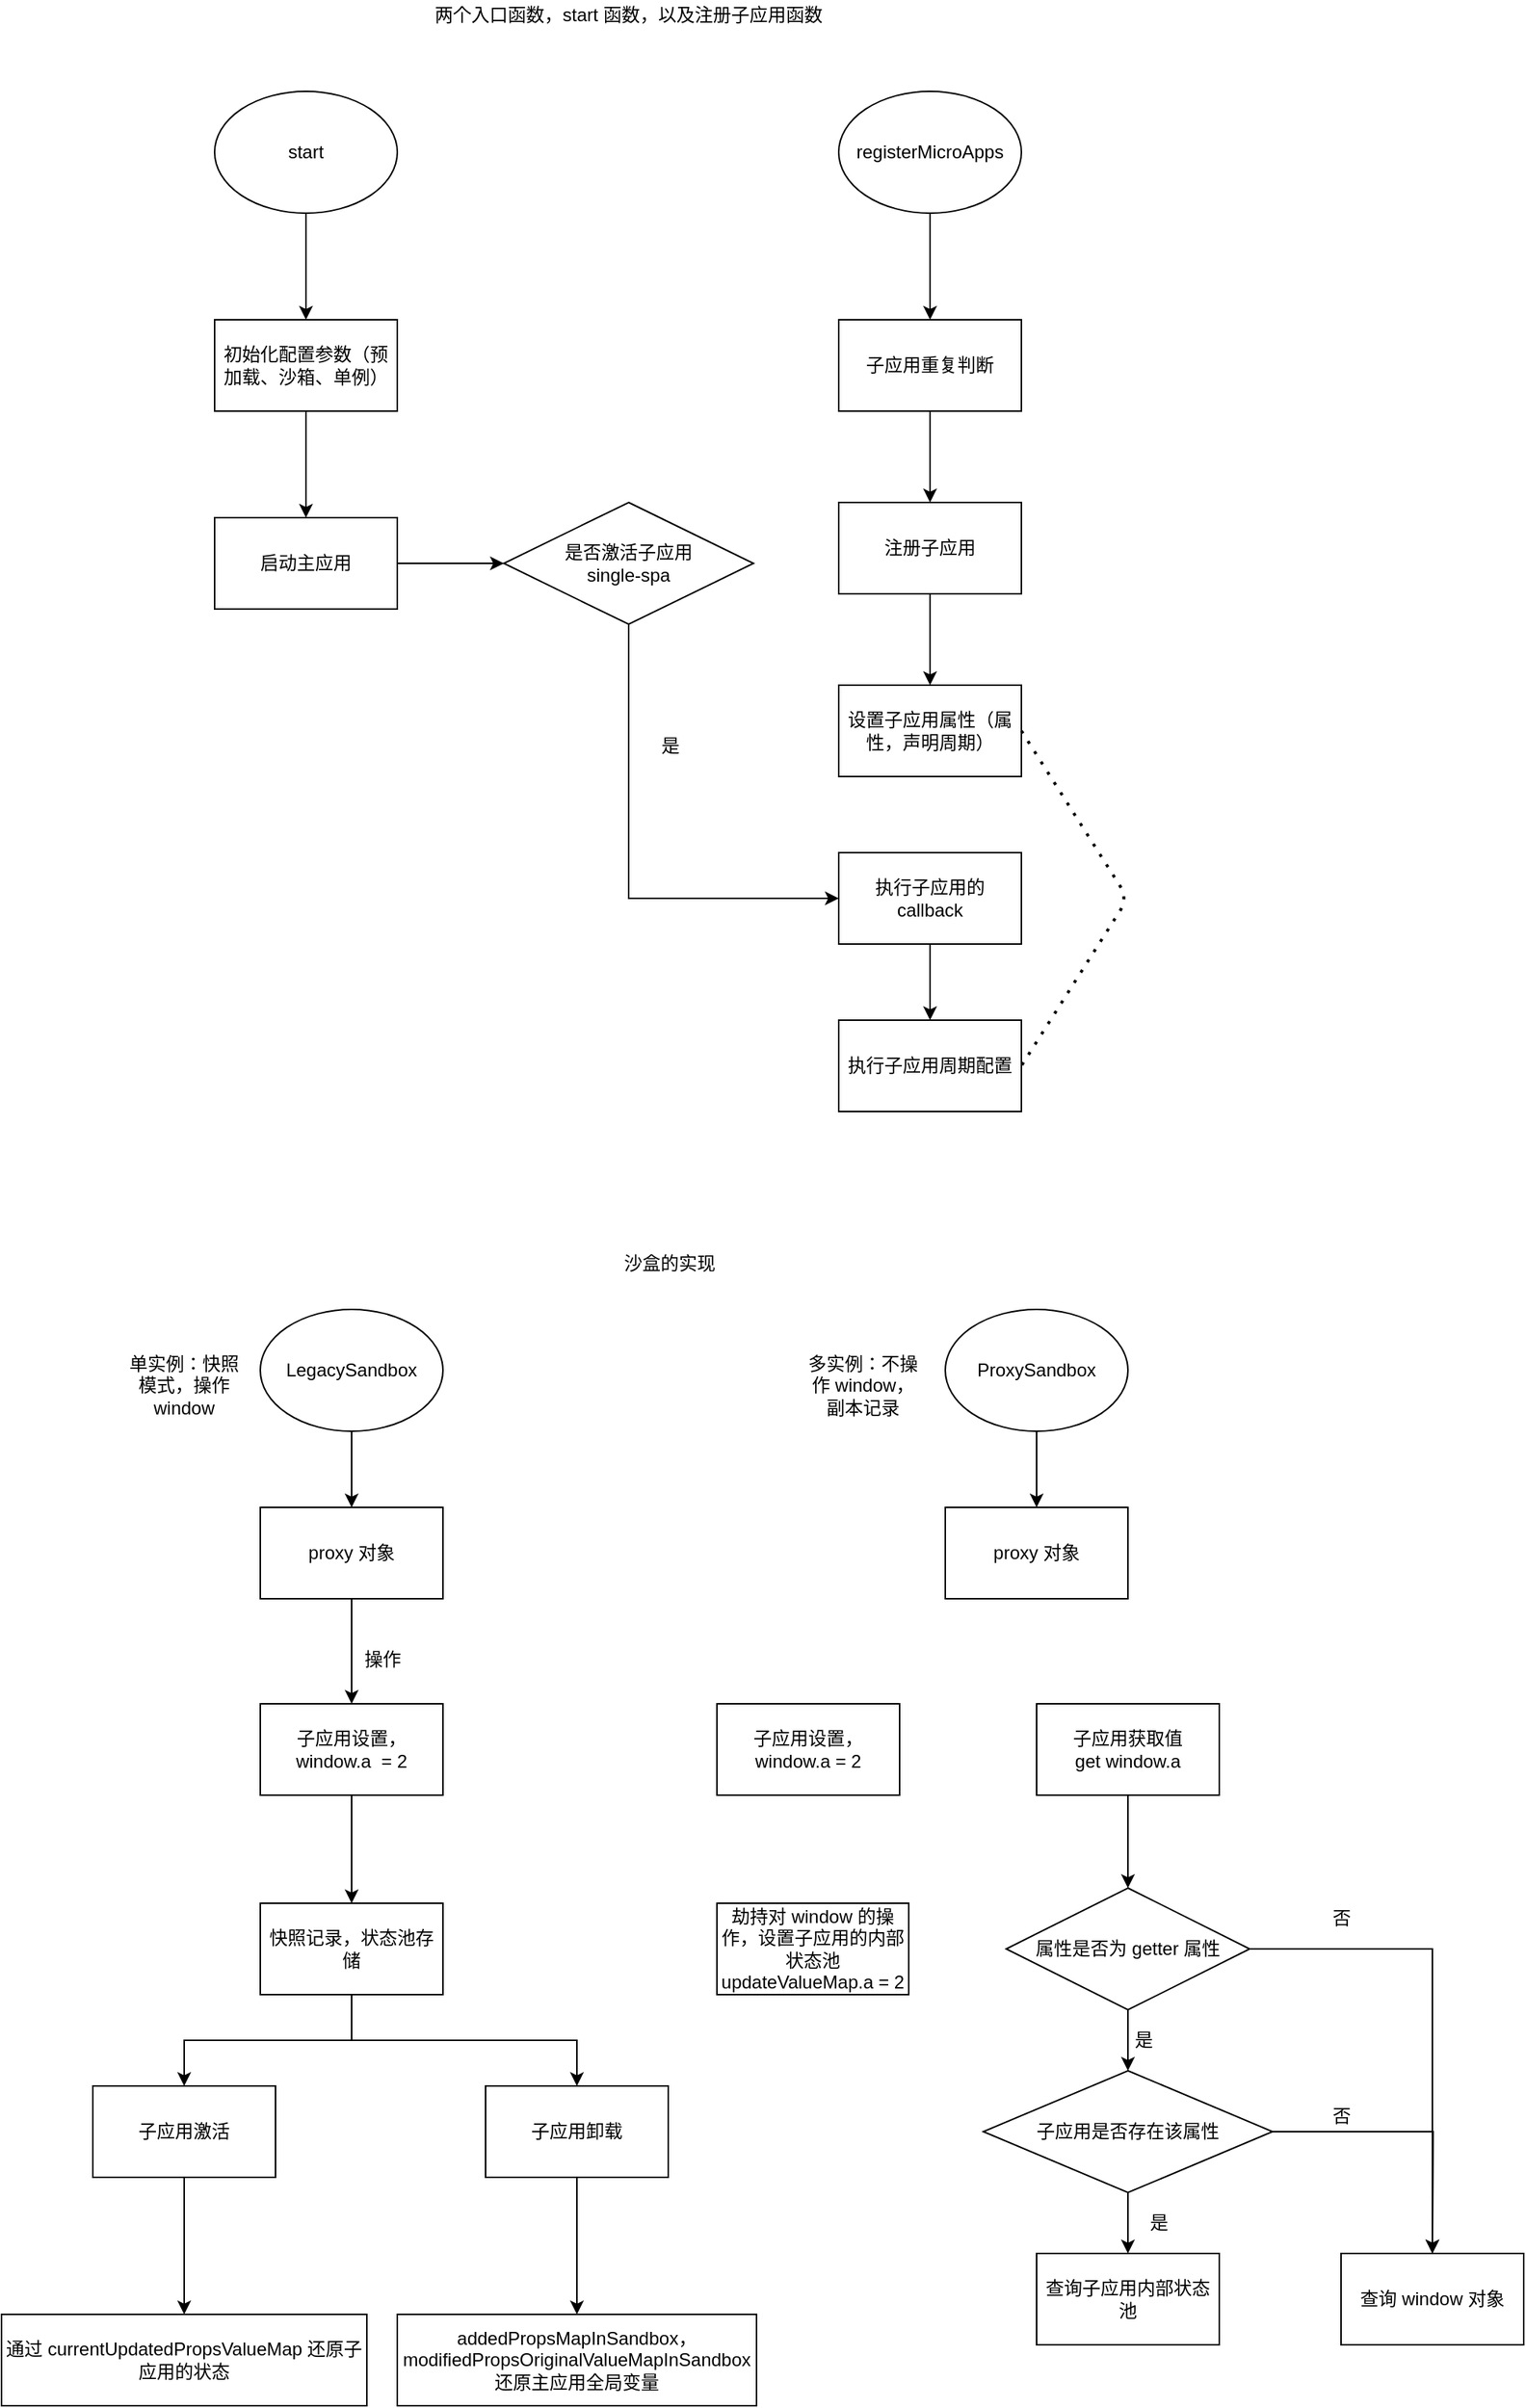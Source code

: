 <mxfile version="13.11.0" type="github">
  <diagram id="gCQoyacJChci58RxBrDn" name="Page-1">
    <mxGraphModel dx="2013" dy="763" grid="1" gridSize="10" guides="1" tooltips="1" connect="1" arrows="1" fold="1" page="1" pageScale="1" pageWidth="827" pageHeight="1169" math="0" shadow="0">
      <root>
        <mxCell id="0" />
        <mxCell id="1" parent="0" />
        <mxCell id="BjMoMa6c4h5XeE3X_5X_-3" style="edgeStyle=orthogonalEdgeStyle;rounded=0;orthogonalLoop=1;jettySize=auto;html=1;exitX=0.5;exitY=1;exitDx=0;exitDy=0;entryX=0.5;entryY=0;entryDx=0;entryDy=0;" edge="1" parent="1" source="BjMoMa6c4h5XeE3X_5X_-1" target="BjMoMa6c4h5XeE3X_5X_-2">
          <mxGeometry relative="1" as="geometry" />
        </mxCell>
        <mxCell id="BjMoMa6c4h5XeE3X_5X_-1" value="start" style="ellipse;whiteSpace=wrap;html=1;" vertex="1" parent="1">
          <mxGeometry x="100" y="110" width="120" height="80" as="geometry" />
        </mxCell>
        <mxCell id="BjMoMa6c4h5XeE3X_5X_-5" style="edgeStyle=orthogonalEdgeStyle;rounded=0;orthogonalLoop=1;jettySize=auto;html=1;exitX=0.5;exitY=1;exitDx=0;exitDy=0;" edge="1" parent="1" source="BjMoMa6c4h5XeE3X_5X_-2" target="BjMoMa6c4h5XeE3X_5X_-4">
          <mxGeometry relative="1" as="geometry" />
        </mxCell>
        <mxCell id="BjMoMa6c4h5XeE3X_5X_-2" value="初始化配置参数（预加载、沙箱、单例）" style="rounded=0;whiteSpace=wrap;html=1;" vertex="1" parent="1">
          <mxGeometry x="100" y="260" width="120" height="60" as="geometry" />
        </mxCell>
        <mxCell id="BjMoMa6c4h5XeE3X_5X_-7" style="edgeStyle=orthogonalEdgeStyle;rounded=0;orthogonalLoop=1;jettySize=auto;html=1;" edge="1" parent="1" source="BjMoMa6c4h5XeE3X_5X_-4" target="BjMoMa6c4h5XeE3X_5X_-6">
          <mxGeometry relative="1" as="geometry" />
        </mxCell>
        <mxCell id="BjMoMa6c4h5XeE3X_5X_-4" value="启动主应用" style="rounded=0;whiteSpace=wrap;html=1;" vertex="1" parent="1">
          <mxGeometry x="100" y="390" width="120" height="60" as="geometry" />
        </mxCell>
        <mxCell id="BjMoMa6c4h5XeE3X_5X_-19" style="edgeStyle=orthogonalEdgeStyle;rounded=0;orthogonalLoop=1;jettySize=auto;html=1;exitX=0.5;exitY=1;exitDx=0;exitDy=0;entryX=0;entryY=0.5;entryDx=0;entryDy=0;" edge="1" parent="1" source="BjMoMa6c4h5XeE3X_5X_-6" target="BjMoMa6c4h5XeE3X_5X_-15">
          <mxGeometry relative="1" as="geometry" />
        </mxCell>
        <mxCell id="BjMoMa6c4h5XeE3X_5X_-6" value="是否激活子应用&lt;br&gt;single-spa" style="rhombus;whiteSpace=wrap;html=1;" vertex="1" parent="1">
          <mxGeometry x="290" y="380" width="164" height="80" as="geometry" />
        </mxCell>
        <mxCell id="BjMoMa6c4h5XeE3X_5X_-10" style="edgeStyle=orthogonalEdgeStyle;rounded=0;orthogonalLoop=1;jettySize=auto;html=1;exitX=0.5;exitY=1;exitDx=0;exitDy=0;" edge="1" parent="1" source="BjMoMa6c4h5XeE3X_5X_-8" target="BjMoMa6c4h5XeE3X_5X_-9">
          <mxGeometry relative="1" as="geometry" />
        </mxCell>
        <mxCell id="BjMoMa6c4h5XeE3X_5X_-8" value="registerMicroApps" style="ellipse;whiteSpace=wrap;html=1;" vertex="1" parent="1">
          <mxGeometry x="510" y="110" width="120" height="80" as="geometry" />
        </mxCell>
        <mxCell id="BjMoMa6c4h5XeE3X_5X_-12" style="edgeStyle=orthogonalEdgeStyle;rounded=0;orthogonalLoop=1;jettySize=auto;html=1;exitX=0.5;exitY=1;exitDx=0;exitDy=0;" edge="1" parent="1" source="BjMoMa6c4h5XeE3X_5X_-9" target="BjMoMa6c4h5XeE3X_5X_-11">
          <mxGeometry relative="1" as="geometry" />
        </mxCell>
        <mxCell id="BjMoMa6c4h5XeE3X_5X_-9" value="子应用重复判断" style="rounded=0;whiteSpace=wrap;html=1;" vertex="1" parent="1">
          <mxGeometry x="510" y="260" width="120" height="60" as="geometry" />
        </mxCell>
        <mxCell id="BjMoMa6c4h5XeE3X_5X_-14" style="edgeStyle=orthogonalEdgeStyle;rounded=0;orthogonalLoop=1;jettySize=auto;html=1;exitX=0.5;exitY=1;exitDx=0;exitDy=0;entryX=0.5;entryY=0;entryDx=0;entryDy=0;" edge="1" parent="1" source="BjMoMa6c4h5XeE3X_5X_-11" target="BjMoMa6c4h5XeE3X_5X_-13">
          <mxGeometry relative="1" as="geometry" />
        </mxCell>
        <mxCell id="BjMoMa6c4h5XeE3X_5X_-11" value="注册子应用" style="rounded=0;whiteSpace=wrap;html=1;" vertex="1" parent="1">
          <mxGeometry x="510" y="380" width="120" height="60" as="geometry" />
        </mxCell>
        <mxCell id="BjMoMa6c4h5XeE3X_5X_-13" value="设置子应用属性（属性，声明周期）" style="rounded=0;whiteSpace=wrap;html=1;" vertex="1" parent="1">
          <mxGeometry x="510" y="500" width="120" height="60" as="geometry" />
        </mxCell>
        <mxCell id="BjMoMa6c4h5XeE3X_5X_-22" style="edgeStyle=orthogonalEdgeStyle;rounded=0;orthogonalLoop=1;jettySize=auto;html=1;exitX=0.5;exitY=1;exitDx=0;exitDy=0;" edge="1" parent="1" source="BjMoMa6c4h5XeE3X_5X_-15" target="BjMoMa6c4h5XeE3X_5X_-21">
          <mxGeometry relative="1" as="geometry" />
        </mxCell>
        <mxCell id="BjMoMa6c4h5XeE3X_5X_-15" value="执行子应用的 callback" style="rounded=0;whiteSpace=wrap;html=1;" vertex="1" parent="1">
          <mxGeometry x="510" y="610" width="120" height="60" as="geometry" />
        </mxCell>
        <mxCell id="BjMoMa6c4h5XeE3X_5X_-20" value="是" style="text;html=1;align=center;verticalAlign=middle;resizable=0;points=[];autosize=1;" vertex="1" parent="1">
          <mxGeometry x="384" y="530" width="30" height="20" as="geometry" />
        </mxCell>
        <mxCell id="BjMoMa6c4h5XeE3X_5X_-21" value="执行子应用周期配置" style="rounded=0;whiteSpace=wrap;html=1;" vertex="1" parent="1">
          <mxGeometry x="510" y="720" width="120" height="60" as="geometry" />
        </mxCell>
        <mxCell id="BjMoMa6c4h5XeE3X_5X_-23" value="" style="endArrow=none;dashed=1;html=1;dashPattern=1 3;strokeWidth=2;exitX=1;exitY=0.5;exitDx=0;exitDy=0;entryX=1;entryY=0.5;entryDx=0;entryDy=0;" edge="1" parent="1" source="BjMoMa6c4h5XeE3X_5X_-13" target="BjMoMa6c4h5XeE3X_5X_-21">
          <mxGeometry width="50" height="50" relative="1" as="geometry">
            <mxPoint x="710" y="560" as="sourcePoint" />
            <mxPoint x="760" y="510" as="targetPoint" />
            <Array as="points">
              <mxPoint x="700" y="640" />
            </Array>
          </mxGeometry>
        </mxCell>
        <mxCell id="BjMoMa6c4h5XeE3X_5X_-24" value="两个入口函数，start 函数，以及注册子应用函数" style="text;html=1;strokeColor=none;fillColor=none;align=center;verticalAlign=middle;whiteSpace=wrap;rounded=0;" vertex="1" parent="1">
          <mxGeometry x="207" y="50" width="330" height="20" as="geometry" />
        </mxCell>
        <mxCell id="BjMoMa6c4h5XeE3X_5X_-25" value="沙盒的实现" style="text;html=1;strokeColor=none;fillColor=none;align=center;verticalAlign=middle;whiteSpace=wrap;rounded=0;" vertex="1" parent="1">
          <mxGeometry x="234" y="870" width="330" height="20" as="geometry" />
        </mxCell>
        <mxCell id="BjMoMa6c4h5XeE3X_5X_-31" style="edgeStyle=orthogonalEdgeStyle;rounded=0;orthogonalLoop=1;jettySize=auto;html=1;exitX=0.5;exitY=1;exitDx=0;exitDy=0;entryX=0.5;entryY=0;entryDx=0;entryDy=0;" edge="1" parent="1" source="BjMoMa6c4h5XeE3X_5X_-26" target="BjMoMa6c4h5XeE3X_5X_-28">
          <mxGeometry relative="1" as="geometry" />
        </mxCell>
        <mxCell id="BjMoMa6c4h5XeE3X_5X_-26" value="LegacySandbox" style="ellipse;whiteSpace=wrap;html=1;" vertex="1" parent="1">
          <mxGeometry x="130" y="910" width="120" height="80" as="geometry" />
        </mxCell>
        <mxCell id="BjMoMa6c4h5XeE3X_5X_-27" value="单实例：快照模式，操作 window" style="text;html=1;strokeColor=none;fillColor=none;align=center;verticalAlign=middle;whiteSpace=wrap;rounded=0;" vertex="1" parent="1">
          <mxGeometry x="40" y="950" width="80" height="20" as="geometry" />
        </mxCell>
        <mxCell id="BjMoMa6c4h5XeE3X_5X_-32" style="edgeStyle=orthogonalEdgeStyle;rounded=0;orthogonalLoop=1;jettySize=auto;html=1;exitX=0.5;exitY=1;exitDx=0;exitDy=0;entryX=0.5;entryY=0;entryDx=0;entryDy=0;" edge="1" parent="1" source="BjMoMa6c4h5XeE3X_5X_-28" target="BjMoMa6c4h5XeE3X_5X_-29">
          <mxGeometry relative="1" as="geometry" />
        </mxCell>
        <mxCell id="BjMoMa6c4h5XeE3X_5X_-28" value="proxy 对象" style="rounded=0;whiteSpace=wrap;html=1;" vertex="1" parent="1">
          <mxGeometry x="130" y="1040" width="120" height="60" as="geometry" />
        </mxCell>
        <mxCell id="BjMoMa6c4h5XeE3X_5X_-33" style="edgeStyle=orthogonalEdgeStyle;rounded=0;orthogonalLoop=1;jettySize=auto;html=1;exitX=0.5;exitY=1;exitDx=0;exitDy=0;" edge="1" parent="1" source="BjMoMa6c4h5XeE3X_5X_-29" target="BjMoMa6c4h5XeE3X_5X_-30">
          <mxGeometry relative="1" as="geometry" />
        </mxCell>
        <mxCell id="BjMoMa6c4h5XeE3X_5X_-29" value="子应用设置，window.a&amp;nbsp; = 2" style="rounded=0;whiteSpace=wrap;html=1;" vertex="1" parent="1">
          <mxGeometry x="130" y="1169" width="120" height="60" as="geometry" />
        </mxCell>
        <mxCell id="BjMoMa6c4h5XeE3X_5X_-36" style="edgeStyle=orthogonalEdgeStyle;rounded=0;orthogonalLoop=1;jettySize=auto;html=1;exitX=0.5;exitY=1;exitDx=0;exitDy=0;entryX=0.5;entryY=0;entryDx=0;entryDy=0;" edge="1" parent="1" source="BjMoMa6c4h5XeE3X_5X_-30" target="BjMoMa6c4h5XeE3X_5X_-34">
          <mxGeometry relative="1" as="geometry" />
        </mxCell>
        <mxCell id="BjMoMa6c4h5XeE3X_5X_-37" style="edgeStyle=orthogonalEdgeStyle;rounded=0;orthogonalLoop=1;jettySize=auto;html=1;exitX=0.5;exitY=1;exitDx=0;exitDy=0;" edge="1" parent="1" source="BjMoMa6c4h5XeE3X_5X_-30" target="BjMoMa6c4h5XeE3X_5X_-35">
          <mxGeometry relative="1" as="geometry" />
        </mxCell>
        <mxCell id="BjMoMa6c4h5XeE3X_5X_-30" value="快照记录，状态池存储" style="rounded=0;whiteSpace=wrap;html=1;" vertex="1" parent="1">
          <mxGeometry x="130" y="1300" width="120" height="60" as="geometry" />
        </mxCell>
        <mxCell id="BjMoMa6c4h5XeE3X_5X_-40" style="edgeStyle=orthogonalEdgeStyle;rounded=0;orthogonalLoop=1;jettySize=auto;html=1;exitX=0.5;exitY=1;exitDx=0;exitDy=0;" edge="1" parent="1" source="BjMoMa6c4h5XeE3X_5X_-34" target="BjMoMa6c4h5XeE3X_5X_-38">
          <mxGeometry relative="1" as="geometry" />
        </mxCell>
        <mxCell id="BjMoMa6c4h5XeE3X_5X_-34" value="子应用激活" style="rounded=0;whiteSpace=wrap;html=1;" vertex="1" parent="1">
          <mxGeometry x="20" y="1420" width="120" height="60" as="geometry" />
        </mxCell>
        <mxCell id="BjMoMa6c4h5XeE3X_5X_-41" style="edgeStyle=orthogonalEdgeStyle;rounded=0;orthogonalLoop=1;jettySize=auto;html=1;exitX=0.5;exitY=1;exitDx=0;exitDy=0;" edge="1" parent="1" source="BjMoMa6c4h5XeE3X_5X_-35" target="BjMoMa6c4h5XeE3X_5X_-39">
          <mxGeometry relative="1" as="geometry" />
        </mxCell>
        <mxCell id="BjMoMa6c4h5XeE3X_5X_-35" value="子应用卸载" style="rounded=0;whiteSpace=wrap;html=1;" vertex="1" parent="1">
          <mxGeometry x="278" y="1420" width="120" height="60" as="geometry" />
        </mxCell>
        <mxCell id="BjMoMa6c4h5XeE3X_5X_-38" value="通过&amp;nbsp;currentUpdatedPropsValueMap 还原子应用的状态" style="rounded=0;whiteSpace=wrap;html=1;" vertex="1" parent="1">
          <mxGeometry x="-40" y="1570" width="240" height="60" as="geometry" />
        </mxCell>
        <mxCell id="BjMoMa6c4h5XeE3X_5X_-39" value="addedPropsMapInSandbox，modifiedPropsOriginalValueMapInSandbox 还原主应用全局变量" style="rounded=0;whiteSpace=wrap;html=1;" vertex="1" parent="1">
          <mxGeometry x="220" y="1570" width="236" height="60" as="geometry" />
        </mxCell>
        <mxCell id="BjMoMa6c4h5XeE3X_5X_-46" style="edgeStyle=orthogonalEdgeStyle;rounded=0;orthogonalLoop=1;jettySize=auto;html=1;exitX=0.5;exitY=1;exitDx=0;exitDy=0;" edge="1" parent="1" source="BjMoMa6c4h5XeE3X_5X_-42" target="BjMoMa6c4h5XeE3X_5X_-45">
          <mxGeometry relative="1" as="geometry" />
        </mxCell>
        <mxCell id="BjMoMa6c4h5XeE3X_5X_-42" value="ProxySandbox" style="ellipse;whiteSpace=wrap;html=1;" vertex="1" parent="1">
          <mxGeometry x="580" y="910" width="120" height="80" as="geometry" />
        </mxCell>
        <mxCell id="BjMoMa6c4h5XeE3X_5X_-43" value="多实例：不操作 window，副本记录" style="text;html=1;strokeColor=none;fillColor=none;align=center;verticalAlign=middle;whiteSpace=wrap;rounded=0;" vertex="1" parent="1">
          <mxGeometry x="488" y="950" width="76" height="20" as="geometry" />
        </mxCell>
        <mxCell id="BjMoMa6c4h5XeE3X_5X_-44" value="操作" style="text;html=1;align=center;verticalAlign=middle;resizable=0;points=[];autosize=1;" vertex="1" parent="1">
          <mxGeometry x="190" y="1130" width="40" height="20" as="geometry" />
        </mxCell>
        <mxCell id="BjMoMa6c4h5XeE3X_5X_-45" value="proxy 对象" style="rounded=0;whiteSpace=wrap;html=1;" vertex="1" parent="1">
          <mxGeometry x="580" y="1040" width="120" height="60" as="geometry" />
        </mxCell>
        <mxCell id="BjMoMa6c4h5XeE3X_5X_-47" value="子应用设置，window.a = 2" style="rounded=0;whiteSpace=wrap;html=1;" vertex="1" parent="1">
          <mxGeometry x="430" y="1169" width="120" height="60" as="geometry" />
        </mxCell>
        <mxCell id="BjMoMa6c4h5XeE3X_5X_-48" value="劫持对 window 的操作，设置子应用的内部状态池 updateValueMap.a = 2" style="rounded=0;whiteSpace=wrap;html=1;" vertex="1" parent="1">
          <mxGeometry x="430" y="1300" width="126" height="60" as="geometry" />
        </mxCell>
        <mxCell id="BjMoMa6c4h5XeE3X_5X_-54" style="edgeStyle=orthogonalEdgeStyle;rounded=0;orthogonalLoop=1;jettySize=auto;html=1;exitX=0.5;exitY=1;exitDx=0;exitDy=0;" edge="1" parent="1" source="BjMoMa6c4h5XeE3X_5X_-49" target="BjMoMa6c4h5XeE3X_5X_-51">
          <mxGeometry relative="1" as="geometry" />
        </mxCell>
        <mxCell id="BjMoMa6c4h5XeE3X_5X_-49" value="子应用获取值&lt;br&gt;get window.a" style="rounded=0;whiteSpace=wrap;html=1;" vertex="1" parent="1">
          <mxGeometry x="640" y="1169" width="120" height="60" as="geometry" />
        </mxCell>
        <mxCell id="BjMoMa6c4h5XeE3X_5X_-50" value="查询子应用内部状态池" style="rounded=0;whiteSpace=wrap;html=1;" vertex="1" parent="1">
          <mxGeometry x="640" y="1530" width="120" height="60" as="geometry" />
        </mxCell>
        <mxCell id="BjMoMa6c4h5XeE3X_5X_-55" style="edgeStyle=orthogonalEdgeStyle;rounded=0;orthogonalLoop=1;jettySize=auto;html=1;exitX=1;exitY=0.5;exitDx=0;exitDy=0;entryX=0.5;entryY=0;entryDx=0;entryDy=0;" edge="1" parent="1" source="BjMoMa6c4h5XeE3X_5X_-51" target="BjMoMa6c4h5XeE3X_5X_-52">
          <mxGeometry relative="1" as="geometry" />
        </mxCell>
        <mxCell id="BjMoMa6c4h5XeE3X_5X_-57" style="edgeStyle=orthogonalEdgeStyle;rounded=0;orthogonalLoop=1;jettySize=auto;html=1;exitX=0.5;exitY=1;exitDx=0;exitDy=0;" edge="1" parent="1" source="BjMoMa6c4h5XeE3X_5X_-51" target="BjMoMa6c4h5XeE3X_5X_-53">
          <mxGeometry relative="1" as="geometry" />
        </mxCell>
        <mxCell id="BjMoMa6c4h5XeE3X_5X_-51" value="属性是否为 getter 属性" style="rhombus;whiteSpace=wrap;html=1;" vertex="1" parent="1">
          <mxGeometry x="620" y="1290" width="160" height="80" as="geometry" />
        </mxCell>
        <mxCell id="BjMoMa6c4h5XeE3X_5X_-52" value="查询 window 对象" style="rounded=0;whiteSpace=wrap;html=1;" vertex="1" parent="1">
          <mxGeometry x="840" y="1530" width="120" height="60" as="geometry" />
        </mxCell>
        <mxCell id="BjMoMa6c4h5XeE3X_5X_-59" style="edgeStyle=orthogonalEdgeStyle;rounded=0;orthogonalLoop=1;jettySize=auto;html=1;exitX=0.5;exitY=1;exitDx=0;exitDy=0;entryX=0.5;entryY=0;entryDx=0;entryDy=0;" edge="1" parent="1" source="BjMoMa6c4h5XeE3X_5X_-53" target="BjMoMa6c4h5XeE3X_5X_-50">
          <mxGeometry relative="1" as="geometry" />
        </mxCell>
        <mxCell id="BjMoMa6c4h5XeE3X_5X_-61" style="edgeStyle=orthogonalEdgeStyle;rounded=0;orthogonalLoop=1;jettySize=auto;html=1;exitX=1;exitY=0.5;exitDx=0;exitDy=0;" edge="1" parent="1" source="BjMoMa6c4h5XeE3X_5X_-53">
          <mxGeometry relative="1" as="geometry">
            <mxPoint x="900" y="1530" as="targetPoint" />
          </mxGeometry>
        </mxCell>
        <mxCell id="BjMoMa6c4h5XeE3X_5X_-53" value="子应用是否存在该属性" style="rhombus;whiteSpace=wrap;html=1;" vertex="1" parent="1">
          <mxGeometry x="605" y="1410" width="190" height="80" as="geometry" />
        </mxCell>
        <mxCell id="BjMoMa6c4h5XeE3X_5X_-56" value="否" style="text;html=1;align=center;verticalAlign=middle;resizable=0;points=[];autosize=1;" vertex="1" parent="1">
          <mxGeometry x="825" y="1300" width="30" height="20" as="geometry" />
        </mxCell>
        <mxCell id="BjMoMa6c4h5XeE3X_5X_-58" value="是" style="text;html=1;align=center;verticalAlign=middle;resizable=0;points=[];autosize=1;" vertex="1" parent="1">
          <mxGeometry x="695" y="1380" width="30" height="20" as="geometry" />
        </mxCell>
        <mxCell id="BjMoMa6c4h5XeE3X_5X_-60" value="是" style="text;html=1;align=center;verticalAlign=middle;resizable=0;points=[];autosize=1;" vertex="1" parent="1">
          <mxGeometry x="705" y="1500" width="30" height="20" as="geometry" />
        </mxCell>
        <mxCell id="BjMoMa6c4h5XeE3X_5X_-62" value="否" style="text;html=1;align=center;verticalAlign=middle;resizable=0;points=[];autosize=1;" vertex="1" parent="1">
          <mxGeometry x="825" y="1430" width="30" height="20" as="geometry" />
        </mxCell>
      </root>
    </mxGraphModel>
  </diagram>
</mxfile>
